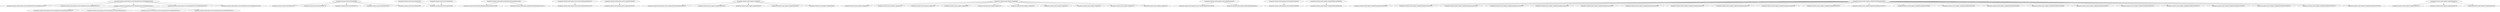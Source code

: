 digraph "ddg/ddg"
{
	"org.apache.commons.math.analysis.solvers.BaseAbstractUnivariateRealSolver#91" -> "org.apache.commons.math.analysis.solvers.BaseAbstractUnivariateRealSolver#127";
	"org.apache.commons.math.analysis.solvers.BaseAbstractUnivariateRealSolver#91" -> "org.apache.commons.math.analysis.solvers.BaseAbstractUnivariateRealSolver#133";
	"org.apache.commons.math.util.FastMath#80" -> "org.apache.commons.math.util.FastMath#1012";
	"org.apache.commons.math.util.FastMath#80" -> "org.apache.commons.math.util.FastMath#1743";
	"org.apache.commons.math.util.FastMath#80" -> "org.apache.commons.math.util.FastMath#1793";
	"org.apache.commons.math.util.FastMath#80" -> "org.apache.commons.math.util.FastMath#1874";
	"org.apache.commons.math.util.FastMath#80" -> "org.apache.commons.math.util.FastMath#1836";
	"org.apache.commons.math.analysis.solvers.BaseAbstractUnivariateRealSolver#91" -> "org.apache.commons.math.analysis.solvers.BaseAbstractUnivariateRealSolver#171";
	"org.apache.commons.math.analysis.solvers.BaseAbstractUnivariateRealSolver#171" -> "org.apache.commons.math.analysis.solvers.BaseAbstractUnivariateRealSolver#109";
	"org.apache.commons.math.analysis.solvers.BaseAbstractUnivariateRealSolver#171" -> "org.apache.commons.math.analysis.solvers.BaseAbstractUnivariateRealSolver#115";
	"org.apache.commons.math.analysis.solvers.BaseAbstractUnivariateRealSolver#171" -> "org.apache.commons.math.analysis.solvers.BaseAbstractUnivariateRealSolver#121";
	"org.apache.commons.math.analysis.solvers.BaseAbstractUnivariateRealSolver#91" -> "org.apache.commons.math.analysis.solvers.BaseAbstractUnivariateRealSolver#139";
	"org.apache.commons.math.analysis.solvers.BaseAbstractUnivariateRealSolver#91" -> "org.apache.commons.math.analysis.solvers.BaseAbstractUnivariateRealSolver#289";
	"org.apache.commons.math.util.Incrementor#93" -> "org.apache.commons.math.util.Incrementor#84";
	"org.apache.commons.math.util.Incrementor#44" -> "org.apache.commons.math.util.Incrementor#84";
	"org.apache.commons.math.analysis.solvers.BaseAbstractUnivariateRealSolver#171" -> "org.apache.commons.math.analysis.solvers.BaseAbstractUnivariateRealSolver#151";
	"org.apache.commons.math.analysis.polynomials.PolynomialFunction#67" -> "org.apache.commons.math.analysis.polynomials.PolynomialFunction#92";
	"org.apache.commons.math.analysis.solvers.AbstractPolynomialSolver#71" -> "org.apache.commons.math.analysis.solvers.AbstractPolynomialSolver#79";
	"org.apache.commons.math.analysis.polynomials.PolynomialFunction#67" -> "org.apache.commons.math.analysis.polynomials.PolynomialFunction#113";
	"org.apache.commons.math.analysis.solvers.LaguerreSolver#59" -> "org.apache.commons.math.analysis.solvers.LaguerreSolver#147";
	"org.apache.commons.math.complex.Complex#52" -> "org.apache.commons.math.analysis.solvers.LaguerreSolver$ComplexSolver#252";
	"org.apache.commons.math.complex.Complex#90" -> "org.apache.commons.math.complex.Complex#364";
	"org.apache.commons.math.complex.Complex#90" -> "org.apache.commons.math.complex.Complex#152";
	"org.apache.commons.math.complex.Complex#90" -> "org.apache.commons.math.complex.Complex#308";
	"org.apache.commons.math.complex.Complex#90" -> "org.apache.commons.math.complex.Complex#299";
	"org.apache.commons.math.complex.Complex#90" -> "org.apache.commons.math.complex.Complex#110";
	"org.apache.commons.math.complex.Complex#90" -> "org.apache.commons.math.complex.Complex#332";
	"org.apache.commons.math.complex.Complex#90" -> "org.apache.commons.math.complex.Complex#451";
	"org.apache.commons.math.complex.Complex#90" -> "org.apache.commons.math.complex.Complex#215";
	"org.apache.commons.math.complex.Complex#90" -> "org.apache.commons.math.complex.Complex#797";
	"org.apache.commons.math.complex.Complex#90" -> "org.apache.commons.math.complex.Complex#263";
	"org.apache.commons.math.exception.util.LocalizedFormats#44" -> "org.apache.commons.math.analysis.solvers.UnivariateRealSolverUtils#336";
	"org.apache.commons.math.exception.util.ExceptionContext#39" -> "org.apache.commons.math.exception.util.ExceptionContext#66";
	"org.apache.commons.math.exception.util.LocalizedFormats#44" -> "org.apache.commons.math.exception.NoBracketingException#51";
	"org.apache.commons.math.complex.Complex#52" -> "org.apache.commons.math.complex.ComplexFieldTest#32";
	"org.apache.commons.math.complex.ComplexField$LazyHolder#66" -> "org.apache.commons.math.complex.ComplexField$LazyHolder#64";
	"org.apache.commons.math.complex.Complex#52" -> "org.apache.commons.math.complex.ComplexField#52";
	"org.apache.commons.math.complex.Complex#52" -> "org.apache.commons.math.complex.ComplexFieldTest#27";
	"org.apache.commons.math.complex.Complex#52" -> "org.apache.commons.math.complex.ComplexField#57";
	"org.apache.commons.math.complex.ComplexFormatAbstractTest#38" -> "org.apache.commons.math.complex.ComplexFormatAbstractTest#186";
	"org.apache.commons.math.complex.ComplexFormat#113" -> "org.apache.commons.math.complex.ComplexFormat#276";
	"org.apache.commons.math.complex.ComplexFormat#113" -> "org.apache.commons.math.complex.ComplexFormat#230";
	"org.apache.commons.math.complex.ComplexFormatAbstractTest#38" -> "org.apache.commons.math.complex.ComplexFormatAbstractTest#162";
	"org.apache.commons.math.complex.ComplexFormatAbstractTest#38" -> "org.apache.commons.math.complex.ComplexFormatAbstractTest#101";
	"org.apache.commons.math.complex.ComplexFormatAbstractTest#38" -> "org.apache.commons.math.complex.ComplexFormatAbstractTest#109";
	"org.apache.commons.math.complex.ComplexFormat#113" -> "org.apache.commons.math.complex.ComplexFormat#238";
	"org.apache.commons.math.complex.ComplexFormatAbstractTest#38" -> "org.apache.commons.math.complex.ComplexFormatAbstractTest#130";
	"org.apache.commons.math.complex.ComplexFormatAbstractTest#38" -> "org.apache.commons.math.complex.ComplexFormatAbstractTest#61";
	"org.apache.commons.math.complex.ComplexFormatAbstractTest#38" -> "org.apache.commons.math.complex.ComplexFormatAbstractTest#194";
	"org.apache.commons.math.complex.ComplexFormatAbstractTest#38" -> "org.apache.commons.math.complex.ComplexFormatAbstractTest#178";
	"org.apache.commons.math.complex.ComplexFormatAbstractTest#38" -> "org.apache.commons.math.complex.ComplexFormatAbstractTest#170";
	"org.apache.commons.math.complex.ComplexFormatAbstractTest#38" -> "org.apache.commons.math.complex.ComplexFormatAbstractTest#146";
	"org.apache.commons.math.complex.ComplexFormatAbstractTest#38" -> "org.apache.commons.math.complex.ComplexFormatAbstractTest#242";
	"org.apache.commons.math.complex.ComplexFormatAbstractTest#38" -> "org.apache.commons.math.complex.ComplexFormatAbstractTest#218";
	"org.apache.commons.math.complex.ComplexFormatAbstractTest#38" -> "org.apache.commons.math.complex.ComplexFormatAbstractTest#45";
	"org.apache.commons.math.complex.ComplexFormatAbstractTest#38" -> "org.apache.commons.math.complex.ComplexFormatAbstractTest#93";
	"org.apache.commons.math.complex.ComplexFormatAbstractTest#38" -> "org.apache.commons.math.complex.ComplexFormatAbstractTest#85";
	"org.apache.commons.math.complex.ComplexFormatAbstractTest#38" -> "org.apache.commons.math.complex.ComplexFormatAbstractTest#69";
	"org.apache.commons.math.complex.ComplexFormatAbstractTest#38" -> "org.apache.commons.math.complex.ComplexFormatAbstractTest#77";
	"org.apache.commons.math.complex.ComplexFormatAbstractTest#38" -> "org.apache.commons.math.complex.ComplexFormatAbstractTest#154";
	"org.apache.commons.math.complex.ComplexFormatAbstractTest#38" -> "org.apache.commons.math.complex.ComplexFormatAbstractTest#138";
	"org.apache.commons.math.complex.ComplexFormatAbstractTest#38" -> "org.apache.commons.math.complex.ComplexFormatAbstractTest#202";
	"org.apache.commons.math.complex.ComplexFormatAbstractTest#38" -> "org.apache.commons.math.complex.ComplexFormatAbstractTest#226";
	"org.apache.commons.math.complex.ComplexFormatAbstractTest#38" -> "org.apache.commons.math.complex.ComplexFormatAbstractTest#210";
	"org.apache.commons.math.complex.ComplexFormatAbstractTest#38" -> "org.apache.commons.math.complex.ComplexFormatAbstractTest#234";
}
